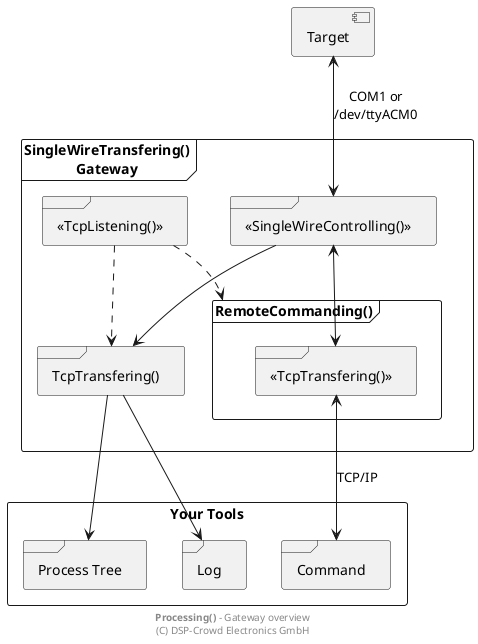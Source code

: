 
@startuml

' skinparam linetype ortho

component "Target" as pTarget

frame "SingleWireTransfering()\nGateway" as pGw {

  frame "<<SingleWireControlling()>>" as pSwt
  frame "<<TcpListening()>>" as pTcp
  frame "TcpTransfering()" as pTrans
  frame "RemoteCommanding()" as pCmdRemote {
    frame "<<TcpTransfering()>>" as pTrans2
  }
}

rectangle "Your Tools" as gTools {
  frame "Process Tree" as pTree
  frame "Log" as pLog
  frame "Command" as pCmd
}

pTarget <--> pSwt : "COM1 or\n/dev/ttyACM0"

pTcp ..> pTrans
pTcp ..> pCmdRemote

pSwt --> pTrans
pSwt <--> pTrans2

pTrans --> pTree
pTrans --> pLog
pTrans2 <--> pCmd : "TCP/IP"

footer **Processing()** - Gateway overview\n(C) DSP-Crowd Electronics GmbH

@enduml

